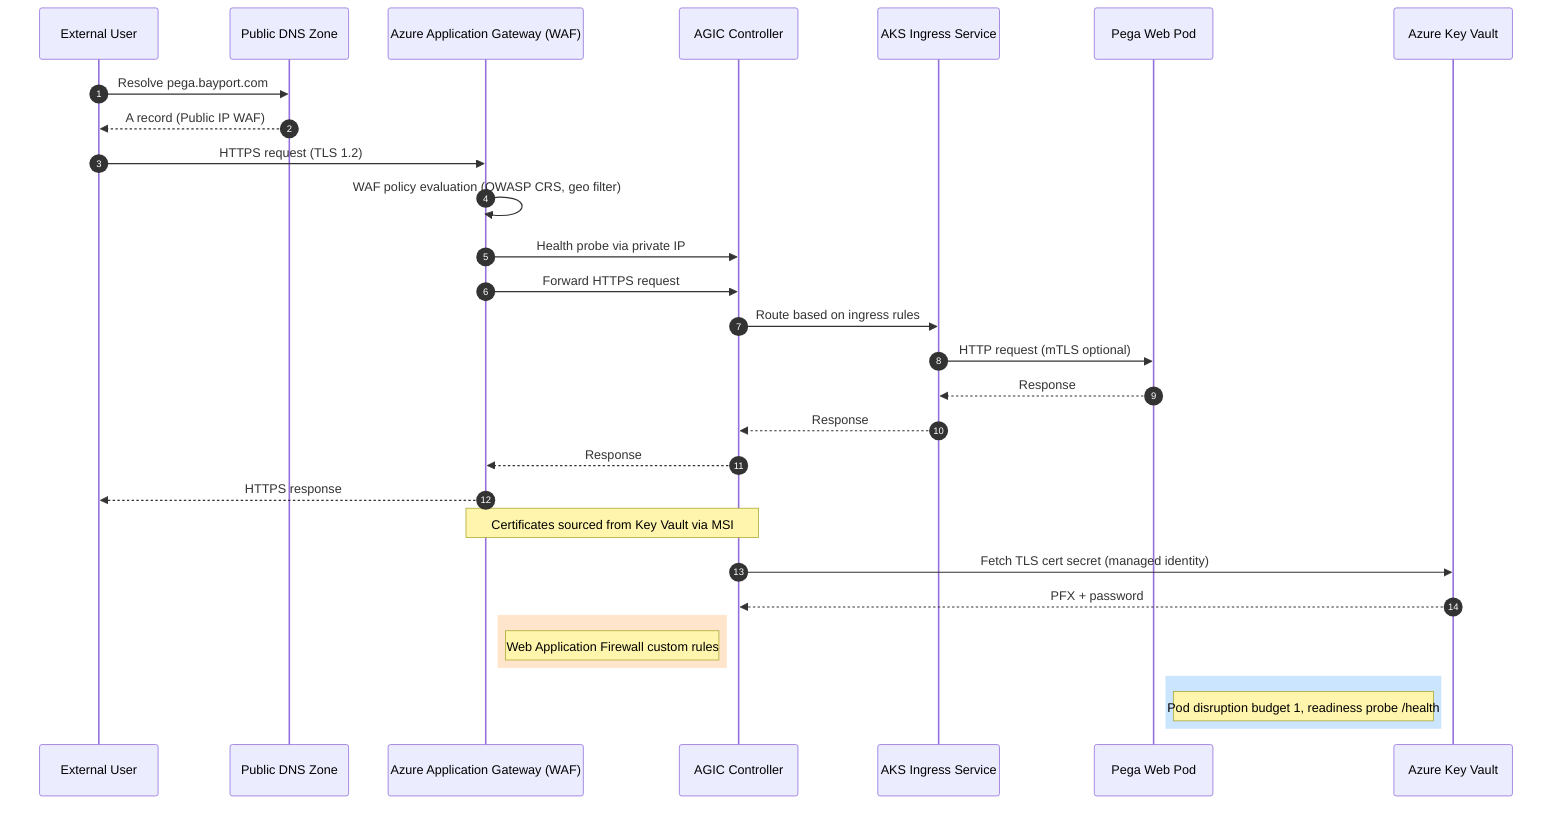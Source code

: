 %% Mermaid sequence diagram for ingress + WAF
sequenceDiagram
    autonumber
    participant User as External User
    participant DNS as Public DNS Zone
    participant WAF as Azure Application Gateway (WAF)
    participant AGIC as AGIC Controller
    participant SVC as AKS Ingress Service
    participant Pod as Pega Web Pod
    participant KV as Azure Key Vault

    User->>DNS: Resolve pega.bayport.com
    DNS-->>User: A record (Public IP WAF)
    User->>WAF: HTTPS request (TLS 1.2)
    WAF->>WAF: WAF policy evaluation (OWASP CRS, geo filter)
    WAF->>AGIC: Health probe via private IP
    WAF->>AGIC: Forward HTTPS request
    AGIC->>SVC: Route based on ingress rules
    SVC->>Pod: HTTP request (mTLS optional)
    Pod-->>SVC: Response
    SVC-->>AGIC: Response
    AGIC-->>WAF: Response
    WAF-->>User: HTTPS response

    Note over WAF,AGIC: Certificates sourced from Key Vault via MSI
    AGIC->>KV: Fetch TLS cert secret (managed identity)
    KV-->>AGIC: PFX + password

    rect rgb(255, 229, 204)
        Note right of WAF: Web Application Firewall custom rules
    end

    rect rgb(204, 229, 255)
        Note right of Pod: Pod disruption budget 1, readiness probe /health
    end